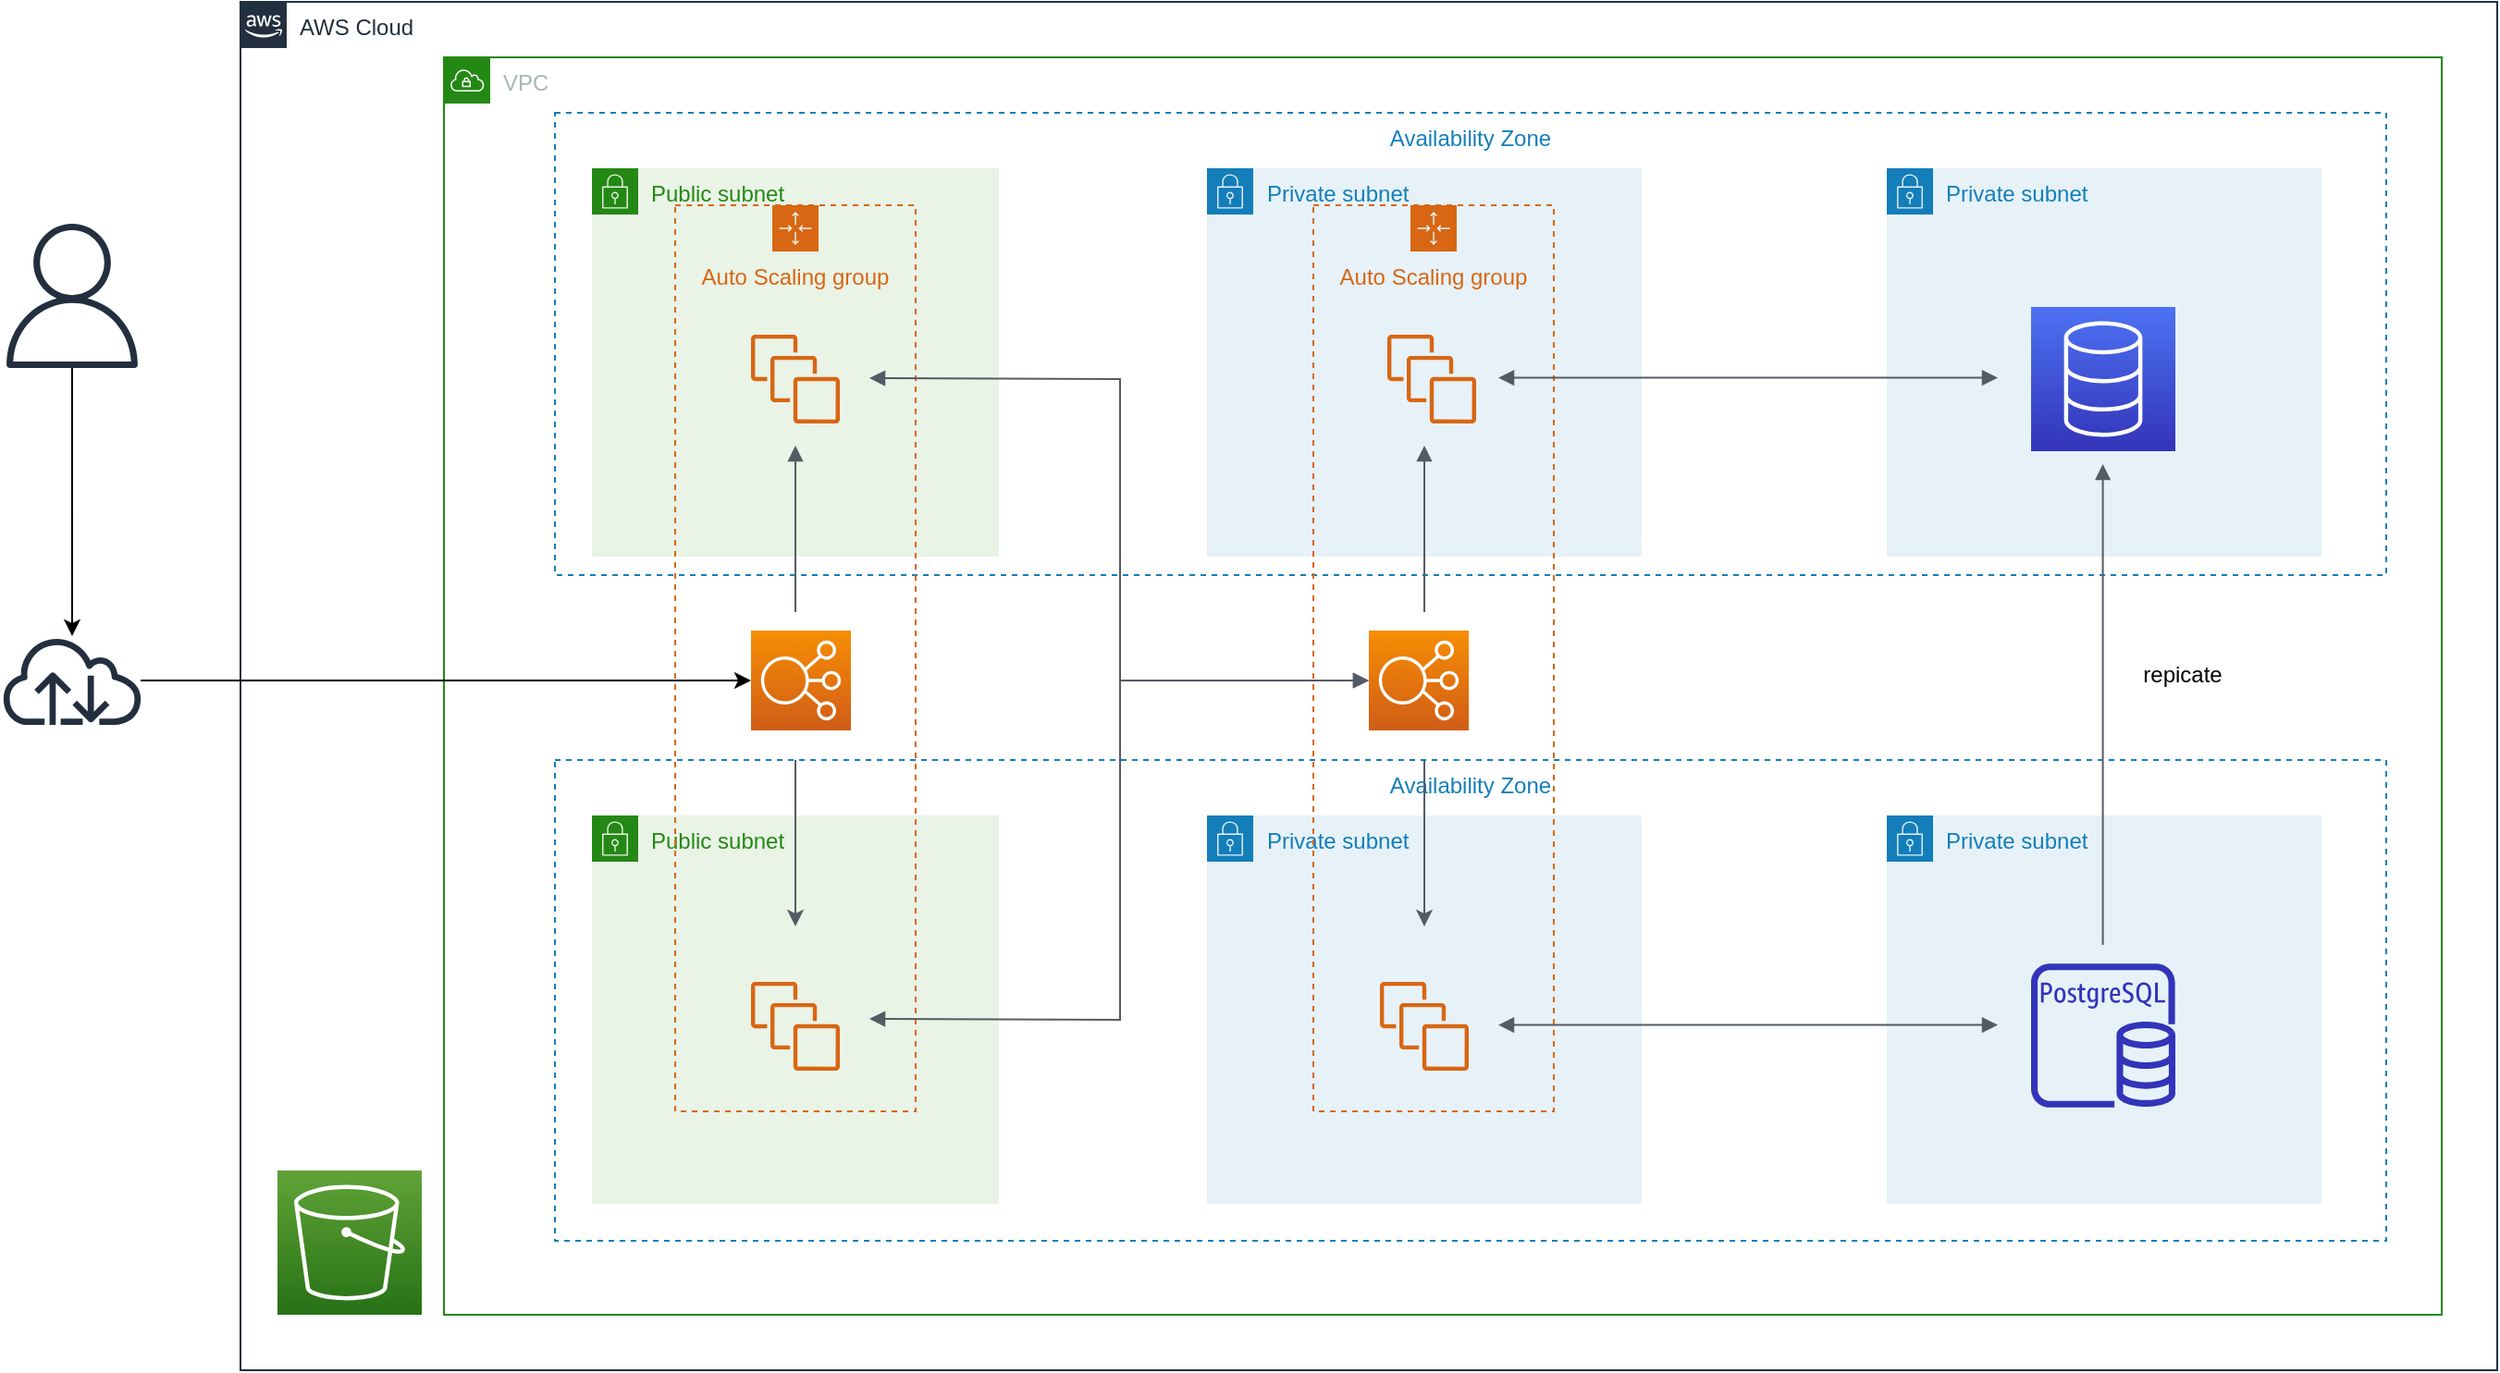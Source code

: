<mxfile version="14.4.3" type="github">
  <diagram id="Ht1M8jgEwFfnCIfOTk4-" name="Page-1">
    <mxGraphModel dx="2076" dy="1096" grid="1" gridSize="10" guides="1" tooltips="1" connect="1" arrows="1" fold="1" page="1" pageScale="1" pageWidth="1169" pageHeight="827" math="0" shadow="0">
      <root>
        <mxCell id="0" />
        <mxCell id="1" value="Net" parent="0" />
        <mxCell id="qC7abmbwMvbMgGEpAZjR-1" value="AWS Cloud" style="points=[[0,0],[0.25,0],[0.5,0],[0.75,0],[1,0],[1,0.25],[1,0.5],[1,0.75],[1,1],[0.75,1],[0.5,1],[0.25,1],[0,1],[0,0.75],[0,0.5],[0,0.25]];outlineConnect=0;gradientColor=none;html=1;whiteSpace=wrap;fontSize=12;fontStyle=0;shape=mxgraph.aws4.group;grIcon=mxgraph.aws4.group_aws_cloud_alt;strokeColor=#232F3E;fillColor=none;verticalAlign=top;align=left;spacingLeft=30;fontColor=#232F3E;dashed=0;" vertex="1" parent="1">
          <mxGeometry x="150" y="60" width="1220" height="740" as="geometry" />
        </mxCell>
        <mxCell id="qC7abmbwMvbMgGEpAZjR-3" value="VPC" style="points=[[0,0],[0.25,0],[0.5,0],[0.75,0],[1,0],[1,0.25],[1,0.5],[1,0.75],[1,1],[0.75,1],[0.5,1],[0.25,1],[0,1],[0,0.75],[0,0.5],[0,0.25]];outlineConnect=0;gradientColor=none;html=1;whiteSpace=wrap;fontSize=12;fontStyle=0;shape=mxgraph.aws4.group;grIcon=mxgraph.aws4.group_vpc;strokeColor=#248814;fillColor=none;verticalAlign=top;align=left;spacingLeft=30;fontColor=#AAB7B8;dashed=0;" vertex="1" parent="1">
          <mxGeometry x="260" y="90" width="1080" height="680" as="geometry" />
        </mxCell>
        <mxCell id="qC7abmbwMvbMgGEpAZjR-4" value="Public subnet" style="points=[[0,0],[0.25,0],[0.5,0],[0.75,0],[1,0],[1,0.25],[1,0.5],[1,0.75],[1,1],[0.75,1],[0.5,1],[0.25,1],[0,1],[0,0.75],[0,0.5],[0,0.25]];outlineConnect=0;gradientColor=none;html=1;whiteSpace=wrap;fontSize=12;fontStyle=0;shape=mxgraph.aws4.group;grIcon=mxgraph.aws4.group_security_group;grStroke=0;strokeColor=#248814;fillColor=#E9F3E6;verticalAlign=top;align=left;spacingLeft=30;fontColor=#248814;dashed=0;" vertex="1" parent="1">
          <mxGeometry x="340" y="150" width="220" height="210" as="geometry" />
        </mxCell>
        <mxCell id="qC7abmbwMvbMgGEpAZjR-5" value="Private subnet" style="points=[[0,0],[0.25,0],[0.5,0],[0.75,0],[1,0],[1,0.25],[1,0.5],[1,0.75],[1,1],[0.75,1],[0.5,1],[0.25,1],[0,1],[0,0.75],[0,0.5],[0,0.25]];outlineConnect=0;gradientColor=none;html=1;whiteSpace=wrap;fontSize=12;fontStyle=0;shape=mxgraph.aws4.group;grIcon=mxgraph.aws4.group_security_group;grStroke=0;strokeColor=#147EBA;fillColor=#E6F2F8;verticalAlign=top;align=left;spacingLeft=30;fontColor=#147EBA;dashed=0;" vertex="1" parent="1">
          <mxGeometry x="672.5" y="150" width="235" height="210" as="geometry" />
        </mxCell>
        <mxCell id="qC7abmbwMvbMgGEpAZjR-10" value="" style="outlineConnect=0;fontColor=#232F3E;gradientColor=none;fillColor=#D86613;strokeColor=none;dashed=0;verticalLabelPosition=bottom;verticalAlign=top;align=center;html=1;fontSize=12;fontStyle=0;aspect=fixed;pointerEvents=1;shape=mxgraph.aws4.instances;" vertex="1" parent="1">
          <mxGeometry x="426" y="240" width="48" height="48" as="geometry" />
        </mxCell>
        <mxCell id="qC7abmbwMvbMgGEpAZjR-16" value="" style="points=[[0,0,0],[0.25,0,0],[0.5,0,0],[0.75,0,0],[1,0,0],[0,1,0],[0.25,1,0],[0.5,1,0],[0.75,1,0],[1,1,0],[0,0.25,0],[0,0.5,0],[0,0.75,0],[1,0.25,0],[1,0.5,0],[1,0.75,0]];outlineConnect=0;fontColor=#232F3E;gradientColor=#60A337;gradientDirection=north;fillColor=#277116;strokeColor=#ffffff;dashed=0;verticalLabelPosition=bottom;verticalAlign=top;align=center;html=1;fontSize=12;fontStyle=0;aspect=fixed;shape=mxgraph.aws4.resourceIcon;resIcon=mxgraph.aws4.s3;" vertex="1" parent="1">
          <mxGeometry x="170" y="692" width="78" height="78" as="geometry" />
        </mxCell>
        <mxCell id="qC7abmbwMvbMgGEpAZjR-17" value="Private subnet" style="points=[[0,0],[0.25,0],[0.5,0],[0.75,0],[1,0],[1,0.25],[1,0.5],[1,0.75],[1,1],[0.75,1],[0.5,1],[0.25,1],[0,1],[0,0.75],[0,0.5],[0,0.25]];outlineConnect=0;gradientColor=none;html=1;whiteSpace=wrap;fontSize=12;fontStyle=0;shape=mxgraph.aws4.group;grIcon=mxgraph.aws4.group_security_group;grStroke=0;strokeColor=#147EBA;fillColor=#E6F2F8;verticalAlign=top;align=left;spacingLeft=30;fontColor=#147EBA;dashed=0;" vertex="1" parent="1">
          <mxGeometry x="672.5" y="500" width="235" height="210" as="geometry" />
        </mxCell>
        <mxCell id="qC7abmbwMvbMgGEpAZjR-18" value="Public subnet" style="points=[[0,0],[0.25,0],[0.5,0],[0.75,0],[1,0],[1,0.25],[1,0.5],[1,0.75],[1,1],[0.75,1],[0.5,1],[0.25,1],[0,1],[0,0.75],[0,0.5],[0,0.25]];outlineConnect=0;gradientColor=none;html=1;whiteSpace=wrap;fontSize=12;fontStyle=0;shape=mxgraph.aws4.group;grIcon=mxgraph.aws4.group_security_group;grStroke=0;strokeColor=#248814;fillColor=#E9F3E6;verticalAlign=top;align=left;spacingLeft=30;fontColor=#248814;dashed=0;" vertex="1" parent="1">
          <mxGeometry x="340" y="500" width="220" height="210" as="geometry" />
        </mxCell>
        <mxCell id="qC7abmbwMvbMgGEpAZjR-19" value="" style="outlineConnect=0;fontColor=#232F3E;gradientColor=none;fillColor=#D86613;strokeColor=none;dashed=0;verticalLabelPosition=bottom;verticalAlign=top;align=center;html=1;fontSize=12;fontStyle=0;aspect=fixed;pointerEvents=1;shape=mxgraph.aws4.instances;" vertex="1" parent="1">
          <mxGeometry x="426" y="590" width="48" height="48" as="geometry" />
        </mxCell>
        <mxCell id="qC7abmbwMvbMgGEpAZjR-20" value="" style="outlineConnect=0;fontColor=#232F3E;gradientColor=none;fillColor=#D86613;strokeColor=none;dashed=0;verticalLabelPosition=bottom;verticalAlign=top;align=center;html=1;fontSize=12;fontStyle=0;aspect=fixed;pointerEvents=1;shape=mxgraph.aws4.instances;" vertex="1" parent="1">
          <mxGeometry x="766" y="590" width="48" height="48" as="geometry" />
        </mxCell>
        <mxCell id="qC7abmbwMvbMgGEpAZjR-23" value="Availability Zone" style="fillColor=none;strokeColor=#147EBA;dashed=1;verticalAlign=top;fontStyle=0;fontColor=#147EBA;" vertex="1" parent="1">
          <mxGeometry x="320" y="120" width="990" height="250" as="geometry" />
        </mxCell>
        <mxCell id="qC7abmbwMvbMgGEpAZjR-25" value="Availability Zone" style="fillColor=none;strokeColor=#147EBA;dashed=1;verticalAlign=top;fontStyle=0;fontColor=#147EBA;" vertex="1" parent="1">
          <mxGeometry x="320" y="470" width="990" height="260" as="geometry" />
        </mxCell>
        <mxCell id="qC7abmbwMvbMgGEpAZjR-26" value="Auto Scaling group" style="points=[[0,0],[0.25,0],[0.5,0],[0.75,0],[1,0],[1,0.25],[1,0.5],[1,0.75],[1,1],[0.75,1],[0.5,1],[0.25,1],[0,1],[0,0.75],[0,0.5],[0,0.25]];outlineConnect=0;gradientColor=none;html=1;whiteSpace=wrap;fontSize=12;fontStyle=0;shape=mxgraph.aws4.groupCenter;grIcon=mxgraph.aws4.group_auto_scaling_group;grStroke=1;strokeColor=#D86613;fillColor=none;verticalAlign=top;align=center;fontColor=#D86613;dashed=1;spacingTop=25;" vertex="1" parent="1">
          <mxGeometry x="385" y="170" width="130" height="490" as="geometry" />
        </mxCell>
        <mxCell id="qC7abmbwMvbMgGEpAZjR-27" value="Auto Scaling group" style="points=[[0,0],[0.25,0],[0.5,0],[0.75,0],[1,0],[1,0.25],[1,0.5],[1,0.75],[1,1],[0.75,1],[0.5,1],[0.25,1],[0,1],[0,0.75],[0,0.5],[0,0.25]];outlineConnect=0;gradientColor=none;html=1;whiteSpace=wrap;fontSize=12;fontStyle=0;shape=mxgraph.aws4.groupCenter;grIcon=mxgraph.aws4.group_auto_scaling_group;grStroke=1;strokeColor=#D86613;fillColor=none;verticalAlign=top;align=center;fontColor=#D86613;dashed=1;spacingTop=25;" vertex="1" parent="1">
          <mxGeometry x="730" y="170" width="130" height="490" as="geometry" />
        </mxCell>
        <mxCell id="qC7abmbwMvbMgGEpAZjR-28" value="" style="points=[[0,0,0],[0.25,0,0],[0.5,0,0],[0.75,0,0],[1,0,0],[0,1,0],[0.25,1,0],[0.5,1,0],[0.75,1,0],[1,1,0],[0,0.25,0],[0,0.5,0],[0,0.75,0],[1,0.25,0],[1,0.5,0],[1,0.75,0]];outlineConnect=0;fontColor=#232F3E;gradientColor=#F78E04;gradientDirection=north;fillColor=#D05C17;strokeColor=#ffffff;dashed=0;verticalLabelPosition=bottom;verticalAlign=top;align=center;html=1;fontSize=12;fontStyle=0;aspect=fixed;shape=mxgraph.aws4.resourceIcon;resIcon=mxgraph.aws4.elastic_load_balancing;" vertex="1" parent="1">
          <mxGeometry x="426" y="400" width="54" height="54" as="geometry" />
        </mxCell>
        <mxCell id="qC7abmbwMvbMgGEpAZjR-29" value="" style="points=[[0,0,0],[0.25,0,0],[0.5,0,0],[0.75,0,0],[1,0,0],[0,1,0],[0.25,1,0],[0.5,1,0],[0.75,1,0],[1,1,0],[0,0.25,0],[0,0.5,0],[0,0.75,0],[1,0.25,0],[1,0.5,0],[1,0.75,0]];outlineConnect=0;fontColor=#232F3E;gradientColor=#F78E04;gradientDirection=north;fillColor=#D05C17;strokeColor=#ffffff;dashed=0;verticalLabelPosition=bottom;verticalAlign=top;align=center;html=1;fontSize=12;fontStyle=0;aspect=fixed;shape=mxgraph.aws4.resourceIcon;resIcon=mxgraph.aws4.elastic_load_balancing;" vertex="1" parent="1">
          <mxGeometry x="760" y="400" width="54" height="54" as="geometry" />
        </mxCell>
        <mxCell id="qC7abmbwMvbMgGEpAZjR-35" style="edgeStyle=orthogonalEdgeStyle;rounded=0;orthogonalLoop=1;jettySize=auto;html=1;" edge="1" parent="1" source="qC7abmbwMvbMgGEpAZjR-32" target="qC7abmbwMvbMgGEpAZjR-28">
          <mxGeometry relative="1" as="geometry" />
        </mxCell>
        <mxCell id="qC7abmbwMvbMgGEpAZjR-32" value="" style="outlineConnect=0;fontColor=#232F3E;gradientColor=none;fillColor=#232F3E;strokeColor=none;dashed=0;verticalLabelPosition=bottom;verticalAlign=top;align=center;html=1;fontSize=12;fontStyle=0;aspect=fixed;pointerEvents=1;shape=mxgraph.aws4.internet;" vertex="1" parent="1">
          <mxGeometry x="20" y="403" width="78" height="48" as="geometry" />
        </mxCell>
        <mxCell id="qC7abmbwMvbMgGEpAZjR-34" style="edgeStyle=orthogonalEdgeStyle;rounded=0;orthogonalLoop=1;jettySize=auto;html=1;" edge="1" parent="1" source="qC7abmbwMvbMgGEpAZjR-33" target="qC7abmbwMvbMgGEpAZjR-32">
          <mxGeometry relative="1" as="geometry" />
        </mxCell>
        <mxCell id="qC7abmbwMvbMgGEpAZjR-33" value="" style="outlineConnect=0;fontColor=#232F3E;gradientColor=none;fillColor=#232F3E;strokeColor=none;dashed=0;verticalLabelPosition=bottom;verticalAlign=top;align=center;html=1;fontSize=12;fontStyle=0;aspect=fixed;pointerEvents=1;shape=mxgraph.aws4.user;" vertex="1" parent="1">
          <mxGeometry x="20" y="180" width="78" height="78" as="geometry" />
        </mxCell>
        <mxCell id="qC7abmbwMvbMgGEpAZjR-40" value="" style="edgeStyle=orthogonalEdgeStyle;html=1;endArrow=block;elbow=vertical;startArrow=block;startFill=1;endFill=1;strokeColor=#545B64;rounded=0;entryX=0;entryY=0.5;entryDx=0;entryDy=0;entryPerimeter=0;" edge="1" parent="1" target="qC7abmbwMvbMgGEpAZjR-29">
          <mxGeometry width="100" relative="1" as="geometry">
            <mxPoint x="490" y="263.5" as="sourcePoint" />
            <mxPoint x="760" y="263.5" as="targetPoint" />
          </mxGeometry>
        </mxCell>
        <mxCell id="qC7abmbwMvbMgGEpAZjR-41" value="groups" parent="0" />
        <mxCell id="qC7abmbwMvbMgGEpAZjR-43" value="" style="outlineConnect=0;fontColor=#232F3E;gradientColor=none;fillColor=#D86613;strokeColor=none;dashed=0;verticalLabelPosition=bottom;verticalAlign=top;align=center;html=1;fontSize=12;fontStyle=0;aspect=fixed;pointerEvents=1;shape=mxgraph.aws4.instances;" vertex="1" parent="qC7abmbwMvbMgGEpAZjR-41">
          <mxGeometry x="770" y="240" width="48" height="48" as="geometry" />
        </mxCell>
        <mxCell id="qC7abmbwMvbMgGEpAZjR-44" value="" style="edgeStyle=orthogonalEdgeStyle;html=1;endArrow=block;elbow=vertical;startArrow=block;startFill=1;endFill=1;strokeColor=#545B64;rounded=0;entryX=0;entryY=0.5;entryDx=0;entryDy=0;entryPerimeter=0;" edge="1" parent="qC7abmbwMvbMgGEpAZjR-41" target="qC7abmbwMvbMgGEpAZjR-29">
          <mxGeometry width="100" relative="1" as="geometry">
            <mxPoint x="490" y="610" as="sourcePoint" />
            <mxPoint x="760" y="610" as="targetPoint" />
          </mxGeometry>
        </mxCell>
        <mxCell id="qC7abmbwMvbMgGEpAZjR-46" value="Private subnet" style="points=[[0,0],[0.25,0],[0.5,0],[0.75,0],[1,0],[1,0.25],[1,0.5],[1,0.75],[1,1],[0.75,1],[0.5,1],[0.25,1],[0,1],[0,0.75],[0,0.5],[0,0.25]];outlineConnect=0;gradientColor=none;html=1;whiteSpace=wrap;fontSize=12;fontStyle=0;shape=mxgraph.aws4.group;grIcon=mxgraph.aws4.group_security_group;grStroke=0;strokeColor=#147EBA;fillColor=#E6F2F8;verticalAlign=top;align=left;spacingLeft=30;fontColor=#147EBA;dashed=0;" vertex="1" parent="qC7abmbwMvbMgGEpAZjR-41">
          <mxGeometry x="1040" y="150" width="235" height="210" as="geometry" />
        </mxCell>
        <mxCell id="qC7abmbwMvbMgGEpAZjR-47" value="" style="points=[[0,0,0],[0.25,0,0],[0.5,0,0],[0.75,0,0],[1,0,0],[0,1,0],[0.25,1,0],[0.5,1,0],[0.75,1,0],[1,1,0],[0,0.25,0],[0,0.5,0],[0,0.75,0],[1,0.25,0],[1,0.5,0],[1,0.75,0]];outlineConnect=0;fontColor=#232F3E;gradientColor=#4D72F3;gradientDirection=north;fillColor=#3334B9;strokeColor=#ffffff;dashed=0;verticalLabelPosition=bottom;verticalAlign=top;align=center;html=1;fontSize=12;fontStyle=0;aspect=fixed;shape=mxgraph.aws4.resourceIcon;resIcon=mxgraph.aws4.database;" vertex="1" parent="qC7abmbwMvbMgGEpAZjR-41">
          <mxGeometry x="1118" y="225" width="78" height="78" as="geometry" />
        </mxCell>
        <mxCell id="qC7abmbwMvbMgGEpAZjR-48" value="" style="edgeStyle=orthogonalEdgeStyle;html=1;endArrow=block;elbow=vertical;startArrow=block;startFill=1;endFill=1;strokeColor=#545B64;rounded=0;" edge="1" parent="qC7abmbwMvbMgGEpAZjR-41">
          <mxGeometry width="100" relative="1" as="geometry">
            <mxPoint x="830" y="263.29" as="sourcePoint" />
            <mxPoint x="1100" y="263.29" as="targetPoint" />
          </mxGeometry>
        </mxCell>
        <mxCell id="qC7abmbwMvbMgGEpAZjR-42" value="Elements" parent="0" />
        <mxCell id="qC7abmbwMvbMgGEpAZjR-49" value="Private subnet" style="points=[[0,0],[0.25,0],[0.5,0],[0.75,0],[1,0],[1,0.25],[1,0.5],[1,0.75],[1,1],[0.75,1],[0.5,1],[0.25,1],[0,1],[0,0.75],[0,0.5],[0,0.25]];outlineConnect=0;gradientColor=none;html=1;whiteSpace=wrap;fontSize=12;fontStyle=0;shape=mxgraph.aws4.group;grIcon=mxgraph.aws4.group_security_group;grStroke=0;strokeColor=#147EBA;fillColor=#E6F2F8;verticalAlign=top;align=left;spacingLeft=30;fontColor=#147EBA;dashed=0;" vertex="1" parent="qC7abmbwMvbMgGEpAZjR-42">
          <mxGeometry x="1040" y="500" width="235" height="210" as="geometry" />
        </mxCell>
        <mxCell id="qC7abmbwMvbMgGEpAZjR-51" value="" style="edgeStyle=orthogonalEdgeStyle;html=1;endArrow=block;elbow=vertical;startArrow=block;startFill=1;endFill=1;strokeColor=#545B64;rounded=0;" edge="1" parent="qC7abmbwMvbMgGEpAZjR-42">
          <mxGeometry width="100" relative="1" as="geometry">
            <mxPoint x="830" y="613.29" as="sourcePoint" />
            <mxPoint x="1100" y="613.29" as="targetPoint" />
          </mxGeometry>
        </mxCell>
        <mxCell id="qC7abmbwMvbMgGEpAZjR-55" value="" style="edgeStyle=orthogonalEdgeStyle;html=1;endArrow=none;elbow=vertical;startArrow=block;startFill=1;strokeColor=#545B64;rounded=0;" edge="1" parent="qC7abmbwMvbMgGEpAZjR-42">
          <mxGeometry width="100" relative="1" as="geometry">
            <mxPoint x="450" y="300" as="sourcePoint" />
            <mxPoint x="450" y="390" as="targetPoint" />
          </mxGeometry>
        </mxCell>
        <mxCell id="qC7abmbwMvbMgGEpAZjR-57" value="" style="edgeStyle=orthogonalEdgeStyle;html=1;endArrow=classic;elbow=vertical;startArrow=none;startFill=0;strokeColor=#545B64;rounded=0;endFill=1;" edge="1" parent="qC7abmbwMvbMgGEpAZjR-42">
          <mxGeometry width="100" relative="1" as="geometry">
            <mxPoint x="450" y="470" as="sourcePoint" />
            <mxPoint x="450" y="560" as="targetPoint" />
          </mxGeometry>
        </mxCell>
        <mxCell id="qC7abmbwMvbMgGEpAZjR-58" value="" style="edgeStyle=orthogonalEdgeStyle;html=1;endArrow=none;elbow=vertical;startArrow=block;startFill=1;strokeColor=#545B64;rounded=0;" edge="1" parent="qC7abmbwMvbMgGEpAZjR-42">
          <mxGeometry width="100" relative="1" as="geometry">
            <mxPoint x="790" y="300" as="sourcePoint" />
            <mxPoint x="790" y="390" as="targetPoint" />
          </mxGeometry>
        </mxCell>
        <mxCell id="qC7abmbwMvbMgGEpAZjR-59" value="" style="edgeStyle=orthogonalEdgeStyle;html=1;endArrow=classic;elbow=vertical;startArrow=none;startFill=0;strokeColor=#545B64;rounded=0;endFill=1;" edge="1" parent="qC7abmbwMvbMgGEpAZjR-42">
          <mxGeometry width="100" relative="1" as="geometry">
            <mxPoint x="790" y="470" as="sourcePoint" />
            <mxPoint x="790" y="560" as="targetPoint" />
          </mxGeometry>
        </mxCell>
        <mxCell id="qC7abmbwMvbMgGEpAZjR-60" value="" style="edgeStyle=orthogonalEdgeStyle;html=1;endArrow=none;elbow=vertical;startArrow=block;startFill=1;endFill=0;strokeColor=#545B64;rounded=0;" edge="1" parent="qC7abmbwMvbMgGEpAZjR-42">
          <mxGeometry width="100" relative="1" as="geometry">
            <mxPoint x="1156.79" y="310" as="sourcePoint" />
            <mxPoint x="1156.79" y="570" as="targetPoint" />
          </mxGeometry>
        </mxCell>
        <mxCell id="qC7abmbwMvbMgGEpAZjR-61" value="" style="outlineConnect=0;fontColor=#232F3E;gradientColor=none;fillColor=#3334B9;strokeColor=none;dashed=0;verticalLabelPosition=bottom;verticalAlign=top;align=center;html=1;fontSize=12;fontStyle=0;aspect=fixed;pointerEvents=1;shape=mxgraph.aws4.rds_postgresql_instance;" vertex="1" parent="qC7abmbwMvbMgGEpAZjR-42">
          <mxGeometry x="1118" y="580" width="78" height="78" as="geometry" />
        </mxCell>
        <mxCell id="qC7abmbwMvbMgGEpAZjR-62" value="repicate" style="text;html=1;strokeColor=none;fillColor=none;align=center;verticalAlign=middle;whiteSpace=wrap;rounded=0;" vertex="1" parent="qC7abmbwMvbMgGEpAZjR-42">
          <mxGeometry x="1180" y="414" width="40" height="20" as="geometry" />
        </mxCell>
      </root>
    </mxGraphModel>
  </diagram>
</mxfile>
